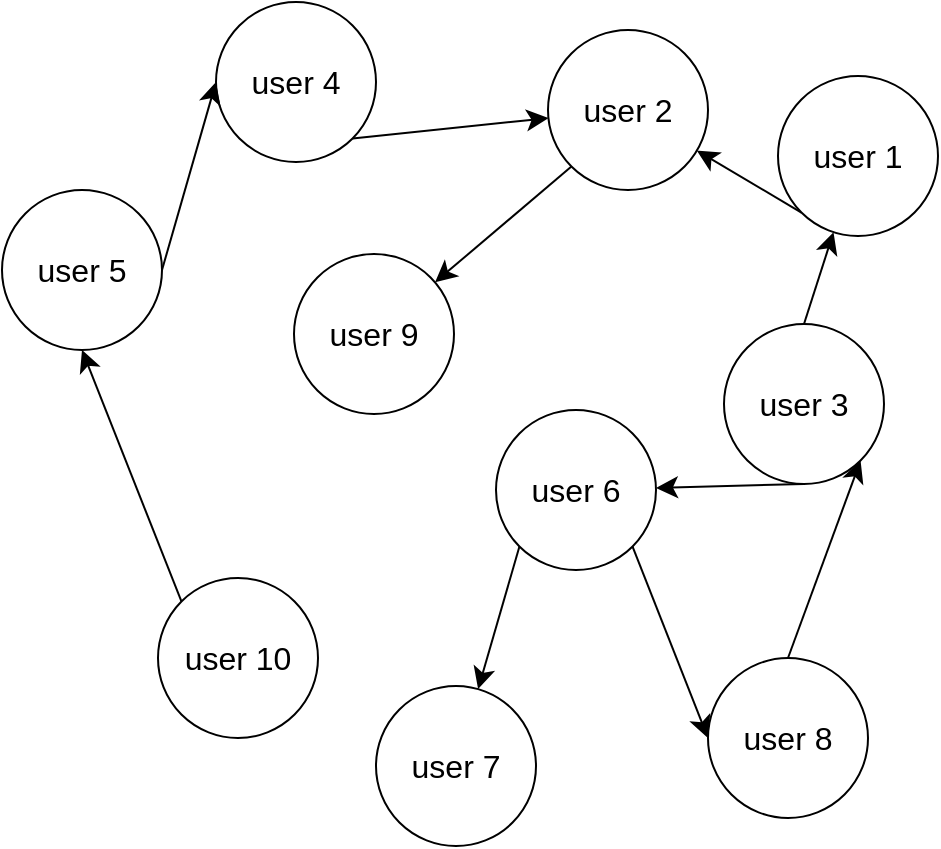 <mxfile version="24.4.0" type="google" pages="3">
  <diagram name="recommending" id="oU4ZxIg6Aas1TH5x99_F">
    <mxGraphModel dx="1195" dy="1346" grid="0" gridSize="10" guides="1" tooltips="1" connect="1" arrows="1" fold="1" page="0" pageScale="1" pageWidth="827" pageHeight="1169" math="0" shadow="0">
      <root>
        <mxCell id="0" />
        <mxCell id="1" parent="0" />
        <mxCell id="7cvgtdfPw39S4YdQVZ99-1" style="edgeStyle=none;curved=1;rounded=0;orthogonalLoop=1;jettySize=auto;html=1;exitX=0;exitY=1;exitDx=0;exitDy=0;fontSize=12;startSize=8;endSize=8;" edge="1" parent="1" source="7cvgtdfPw39S4YdQVZ99-2" target="7cvgtdfPw39S4YdQVZ99-4">
          <mxGeometry relative="1" as="geometry" />
        </mxCell>
        <mxCell id="7cvgtdfPw39S4YdQVZ99-2" value="&lt;font style=&quot;font-size: 16px;&quot;&gt;user 1&lt;/font&gt;" style="ellipse;whiteSpace=wrap;html=1;aspect=fixed;" vertex="1" parent="1">
          <mxGeometry x="154" y="15" width="80" height="80" as="geometry" />
        </mxCell>
        <mxCell id="7cvgtdfPw39S4YdQVZ99-3" style="edgeStyle=none;curved=1;rounded=0;orthogonalLoop=1;jettySize=auto;html=1;exitX=0;exitY=1;exitDx=0;exitDy=0;fontSize=12;startSize=8;endSize=8;" edge="1" parent="1" source="7cvgtdfPw39S4YdQVZ99-4" target="7cvgtdfPw39S4YdQVZ99-18">
          <mxGeometry relative="1" as="geometry" />
        </mxCell>
        <mxCell id="7cvgtdfPw39S4YdQVZ99-4" value="&lt;font style=&quot;font-size: 16px;&quot;&gt;user 2&lt;/font&gt;" style="ellipse;whiteSpace=wrap;html=1;aspect=fixed;" vertex="1" parent="1">
          <mxGeometry x="39" y="-8" width="80" height="80" as="geometry" />
        </mxCell>
        <mxCell id="7cvgtdfPw39S4YdQVZ99-5" style="edgeStyle=none;curved=1;rounded=0;orthogonalLoop=1;jettySize=auto;html=1;exitX=0.5;exitY=0;exitDx=0;exitDy=0;fontSize=12;startSize=8;endSize=8;" edge="1" parent="1" source="7cvgtdfPw39S4YdQVZ99-7" target="7cvgtdfPw39S4YdQVZ99-2">
          <mxGeometry relative="1" as="geometry" />
        </mxCell>
        <mxCell id="7cvgtdfPw39S4YdQVZ99-6" style="edgeStyle=none;curved=1;rounded=0;orthogonalLoop=1;jettySize=auto;html=1;exitX=0.5;exitY=1;exitDx=0;exitDy=0;fontSize=12;startSize=8;endSize=8;" edge="1" parent="1" source="7cvgtdfPw39S4YdQVZ99-7" target="7cvgtdfPw39S4YdQVZ99-14">
          <mxGeometry relative="1" as="geometry" />
        </mxCell>
        <mxCell id="7cvgtdfPw39S4YdQVZ99-7" value="&lt;font style=&quot;font-size: 16px;&quot;&gt;user 3&lt;/font&gt;" style="ellipse;whiteSpace=wrap;html=1;aspect=fixed;" vertex="1" parent="1">
          <mxGeometry x="127" y="139" width="80" height="80" as="geometry" />
        </mxCell>
        <mxCell id="7cvgtdfPw39S4YdQVZ99-8" style="edgeStyle=none;curved=1;rounded=0;orthogonalLoop=1;jettySize=auto;html=1;exitX=1;exitY=1;exitDx=0;exitDy=0;fontSize=12;startSize=8;endSize=8;" edge="1" parent="1" source="7cvgtdfPw39S4YdQVZ99-9" target="7cvgtdfPw39S4YdQVZ99-4">
          <mxGeometry relative="1" as="geometry" />
        </mxCell>
        <mxCell id="7cvgtdfPw39S4YdQVZ99-9" value="&lt;font style=&quot;font-size: 16px;&quot;&gt;user 4&lt;/font&gt;" style="ellipse;whiteSpace=wrap;html=1;aspect=fixed;" vertex="1" parent="1">
          <mxGeometry x="-127" y="-22" width="80" height="80" as="geometry" />
        </mxCell>
        <mxCell id="7cvgtdfPw39S4YdQVZ99-10" style="edgeStyle=none;curved=1;rounded=0;orthogonalLoop=1;jettySize=auto;html=1;exitX=1;exitY=0.5;exitDx=0;exitDy=0;entryX=0;entryY=0.5;entryDx=0;entryDy=0;fontSize=12;startSize=8;endSize=8;" edge="1" parent="1" source="7cvgtdfPw39S4YdQVZ99-11" target="7cvgtdfPw39S4YdQVZ99-9">
          <mxGeometry relative="1" as="geometry" />
        </mxCell>
        <mxCell id="7cvgtdfPw39S4YdQVZ99-11" value="&lt;font style=&quot;font-size: 16px;&quot;&gt;user 5&lt;/font&gt;" style="ellipse;whiteSpace=wrap;html=1;aspect=fixed;" vertex="1" parent="1">
          <mxGeometry x="-234" y="72" width="80" height="80" as="geometry" />
        </mxCell>
        <mxCell id="7cvgtdfPw39S4YdQVZ99-12" style="edgeStyle=none;curved=1;rounded=0;orthogonalLoop=1;jettySize=auto;html=1;exitX=0;exitY=1;exitDx=0;exitDy=0;fontSize=12;startSize=8;endSize=8;" edge="1" parent="1" source="7cvgtdfPw39S4YdQVZ99-14" target="7cvgtdfPw39S4YdQVZ99-15">
          <mxGeometry relative="1" as="geometry" />
        </mxCell>
        <mxCell id="7cvgtdfPw39S4YdQVZ99-13" style="edgeStyle=none;curved=1;rounded=0;orthogonalLoop=1;jettySize=auto;html=1;exitX=1;exitY=1;exitDx=0;exitDy=0;entryX=0;entryY=0.5;entryDx=0;entryDy=0;fontSize=12;startSize=8;endSize=8;" edge="1" parent="1" source="7cvgtdfPw39S4YdQVZ99-14" target="7cvgtdfPw39S4YdQVZ99-17">
          <mxGeometry relative="1" as="geometry" />
        </mxCell>
        <mxCell id="7cvgtdfPw39S4YdQVZ99-14" value="&lt;font style=&quot;font-size: 16px;&quot;&gt;user 6&lt;/font&gt;" style="ellipse;whiteSpace=wrap;html=1;aspect=fixed;" vertex="1" parent="1">
          <mxGeometry x="13" y="182" width="80" height="80" as="geometry" />
        </mxCell>
        <mxCell id="7cvgtdfPw39S4YdQVZ99-15" value="&lt;font style=&quot;font-size: 16px;&quot;&gt;user 7&lt;/font&gt;" style="ellipse;whiteSpace=wrap;html=1;aspect=fixed;" vertex="1" parent="1">
          <mxGeometry x="-47" y="320" width="80" height="80" as="geometry" />
        </mxCell>
        <mxCell id="7cvgtdfPw39S4YdQVZ99-16" style="edgeStyle=none;curved=1;rounded=0;orthogonalLoop=1;jettySize=auto;html=1;exitX=0.5;exitY=0;exitDx=0;exitDy=0;entryX=1;entryY=1;entryDx=0;entryDy=0;fontSize=12;startSize=8;endSize=8;" edge="1" parent="1" source="7cvgtdfPw39S4YdQVZ99-17" target="7cvgtdfPw39S4YdQVZ99-7">
          <mxGeometry relative="1" as="geometry" />
        </mxCell>
        <mxCell id="7cvgtdfPw39S4YdQVZ99-17" value="&lt;font style=&quot;font-size: 16px;&quot;&gt;user 8&lt;/font&gt;" style="ellipse;whiteSpace=wrap;html=1;aspect=fixed;" vertex="1" parent="1">
          <mxGeometry x="119" y="306" width="80" height="80" as="geometry" />
        </mxCell>
        <mxCell id="7cvgtdfPw39S4YdQVZ99-18" value="&lt;font style=&quot;font-size: 16px;&quot;&gt;user 9&lt;/font&gt;" style="ellipse;whiteSpace=wrap;html=1;aspect=fixed;" vertex="1" parent="1">
          <mxGeometry x="-88" y="104" width="80" height="80" as="geometry" />
        </mxCell>
        <mxCell id="7cvgtdfPw39S4YdQVZ99-19" style="edgeStyle=none;curved=1;rounded=0;orthogonalLoop=1;jettySize=auto;html=1;exitX=0;exitY=0;exitDx=0;exitDy=0;entryX=0.5;entryY=1;entryDx=0;entryDy=0;fontSize=12;startSize=8;endSize=8;" edge="1" parent="1" source="7cvgtdfPw39S4YdQVZ99-20" target="7cvgtdfPw39S4YdQVZ99-11">
          <mxGeometry relative="1" as="geometry" />
        </mxCell>
        <mxCell id="7cvgtdfPw39S4YdQVZ99-20" value="&lt;font style=&quot;font-size: 16px;&quot;&gt;user 10&lt;/font&gt;" style="ellipse;whiteSpace=wrap;html=1;aspect=fixed;" vertex="1" parent="1">
          <mxGeometry x="-156" y="266" width="80" height="80" as="geometry" />
        </mxCell>
      </root>
    </mxGraphModel>
  </diagram>
  <diagram id="L61hTQ7XXq0Eub2qpz6Y" name="watching">
    <mxGraphModel dx="2677" dy="1357" grid="0" gridSize="10" guides="1" tooltips="1" connect="1" arrows="1" fold="1" page="0" pageScale="1" pageWidth="827" pageHeight="1169" math="0" shadow="0">
      <root>
        <mxCell id="0" />
        <mxCell id="1" parent="0" />
        <mxCell id="cBrZUJiEuT5Oppivpzc2-1" value="&lt;font style=&quot;font-size: 16px;&quot;&gt;user 1&lt;/font&gt;" style="ellipse;whiteSpace=wrap;html=1;aspect=fixed;" vertex="1" parent="1">
          <mxGeometry x="-642" y="516" width="80" height="80" as="geometry" />
        </mxCell>
        <mxCell id="cBrZUJiEuT5Oppivpzc2-2" value="&lt;font style=&quot;font-size: 16px;&quot;&gt;user 2&lt;/font&gt;" style="ellipse;whiteSpace=wrap;html=1;aspect=fixed;" vertex="1" parent="1">
          <mxGeometry x="-1049" y="527" width="80" height="80" as="geometry" />
        </mxCell>
        <mxCell id="cBrZUJiEuT5Oppivpzc2-3" value="&lt;font style=&quot;font-size: 16px;&quot;&gt;user 3&lt;/font&gt;" style="ellipse;whiteSpace=wrap;html=1;aspect=fixed;" vertex="1" parent="1">
          <mxGeometry x="-301" y="527" width="80" height="80" as="geometry" />
        </mxCell>
        <mxCell id="cBrZUJiEuT5Oppivpzc2-4" value="&lt;font style=&quot;font-size: 16px;&quot;&gt;user 4&lt;/font&gt;" style="ellipse;whiteSpace=wrap;html=1;aspect=fixed;" vertex="1" parent="1">
          <mxGeometry x="-92" y="531" width="80" height="80" as="geometry" />
        </mxCell>
        <mxCell id="cBrZUJiEuT5Oppivpzc2-5" value="&lt;font style=&quot;font-size: 16px;&quot;&gt;user 9&lt;/font&gt;" style="ellipse;whiteSpace=wrap;html=1;aspect=fixed;" vertex="1" parent="1">
          <mxGeometry x="-829" y="516" width="80" height="80" as="geometry" />
        </mxCell>
        <mxCell id="cBrZUJiEuT5Oppivpzc2-6" style="edgeStyle=none;curved=1;rounded=0;orthogonalLoop=1;jettySize=auto;html=1;exitX=0.5;exitY=0;exitDx=0;exitDy=0;entryX=0;entryY=1;entryDx=0;entryDy=0;fontSize=12;startSize=8;endSize=8;" edge="1" parent="1" source="cBrZUJiEuT5Oppivpzc2-8" target="cBrZUJiEuT5Oppivpzc2-1">
          <mxGeometry relative="1" as="geometry" />
        </mxCell>
        <mxCell id="cBrZUJiEuT5Oppivpzc2-7" style="edgeStyle=none;curved=1;rounded=0;orthogonalLoop=1;jettySize=auto;html=1;exitX=0.5;exitY=0;exitDx=0;exitDy=0;fontSize=12;startSize=8;endSize=8;" edge="1" parent="1" source="cBrZUJiEuT5Oppivpzc2-8" target="cBrZUJiEuT5Oppivpzc2-5">
          <mxGeometry relative="1" as="geometry" />
        </mxCell>
        <mxCell id="cBrZUJiEuT5Oppivpzc2-8" value="&lt;span style=&quot;font-size: 16px;&quot;&gt;movie 1&lt;/span&gt;" style="whiteSpace=wrap;html=1;aspect=fixed;" vertex="1" parent="1">
          <mxGeometry x="-756" y="667" width="80" height="80" as="geometry" />
        </mxCell>
        <mxCell id="cBrZUJiEuT5Oppivpzc2-9" style="edgeStyle=none;curved=1;rounded=0;orthogonalLoop=1;jettySize=auto;html=1;exitX=0.5;exitY=0;exitDx=0;exitDy=0;entryX=0.5;entryY=1;entryDx=0;entryDy=0;fontSize=12;startSize=8;endSize=8;" edge="1" parent="1" source="cBrZUJiEuT5Oppivpzc2-10" target="cBrZUJiEuT5Oppivpzc2-2">
          <mxGeometry relative="1" as="geometry" />
        </mxCell>
        <mxCell id="cBrZUJiEuT5Oppivpzc2-10" value="&lt;font style=&quot;font-size: 16px;&quot;&gt;movie 2&lt;/font&gt;" style="whiteSpace=wrap;html=1;aspect=fixed;" vertex="1" parent="1">
          <mxGeometry x="-1049" y="674" width="80" height="80" as="geometry" />
        </mxCell>
        <mxCell id="cBrZUJiEuT5Oppivpzc2-11" style="edgeStyle=none;curved=1;rounded=0;orthogonalLoop=1;jettySize=auto;html=1;exitX=0.5;exitY=0;exitDx=0;exitDy=0;entryX=0;entryY=1;entryDx=0;entryDy=0;fontSize=12;startSize=8;endSize=8;" edge="1" parent="1" source="cBrZUJiEuT5Oppivpzc2-12" target="cBrZUJiEuT5Oppivpzc2-3">
          <mxGeometry relative="1" as="geometry" />
        </mxCell>
        <mxCell id="cBrZUJiEuT5Oppivpzc2-12" value="&lt;span style=&quot;font-size: 16px;&quot;&gt;movie 3&lt;/span&gt;" style="whiteSpace=wrap;html=1;aspect=fixed;" vertex="1" parent="1">
          <mxGeometry x="-374" y="667" width="80" height="80" as="geometry" />
        </mxCell>
        <mxCell id="cBrZUJiEuT5Oppivpzc2-13" style="edgeStyle=none;curved=1;rounded=0;orthogonalLoop=1;jettySize=auto;html=1;exitX=0.5;exitY=0;exitDx=0;exitDy=0;entryX=1;entryY=1;entryDx=0;entryDy=0;fontSize=12;startSize=8;endSize=8;" edge="1" parent="1" source="cBrZUJiEuT5Oppivpzc2-14" target="cBrZUJiEuT5Oppivpzc2-3">
          <mxGeometry relative="1" as="geometry" />
        </mxCell>
        <mxCell id="cBrZUJiEuT5Oppivpzc2-14" value="&lt;span style=&quot;font-size: 16px;&quot;&gt;movie 4&lt;/span&gt;" style="whiteSpace=wrap;html=1;aspect=fixed;" vertex="1" parent="1">
          <mxGeometry x="-240" y="667" width="80" height="80" as="geometry" />
        </mxCell>
        <mxCell id="cBrZUJiEuT5Oppivpzc2-15" style="edgeStyle=none;curved=1;rounded=0;orthogonalLoop=1;jettySize=auto;html=1;exitX=0.5;exitY=0;exitDx=0;exitDy=0;entryX=0.5;entryY=1;entryDx=0;entryDy=0;fontSize=12;startSize=8;endSize=8;" edge="1" parent="1" source="cBrZUJiEuT5Oppivpzc2-16" target="cBrZUJiEuT5Oppivpzc2-1">
          <mxGeometry relative="1" as="geometry" />
        </mxCell>
        <mxCell id="cBrZUJiEuT5Oppivpzc2-16" value="&lt;span style=&quot;font-size: 16px;&quot;&gt;movie 5&lt;/span&gt;" style="whiteSpace=wrap;html=1;aspect=fixed;" vertex="1" parent="1">
          <mxGeometry x="-642" y="667" width="80" height="80" as="geometry" />
        </mxCell>
        <mxCell id="cBrZUJiEuT5Oppivpzc2-17" style="edgeStyle=none;curved=1;rounded=0;orthogonalLoop=1;jettySize=auto;html=1;exitX=0.5;exitY=0;exitDx=0;exitDy=0;entryX=0.5;entryY=1;entryDx=0;entryDy=0;fontSize=12;startSize=8;endSize=8;" edge="1" parent="1" source="cBrZUJiEuT5Oppivpzc2-18" target="cBrZUJiEuT5Oppivpzc2-4">
          <mxGeometry relative="1" as="geometry" />
        </mxCell>
        <mxCell id="cBrZUJiEuT5Oppivpzc2-18" value="&lt;span style=&quot;font-size: 16px;&quot;&gt;movie 6&lt;/span&gt;" style="whiteSpace=wrap;html=1;aspect=fixed;" vertex="1" parent="1">
          <mxGeometry x="-92" y="663" width="80" height="80" as="geometry" />
        </mxCell>
        <mxCell id="cBrZUJiEuT5Oppivpzc2-19" style="edgeStyle=none;curved=1;rounded=0;orthogonalLoop=1;jettySize=auto;html=1;exitX=0.5;exitY=0;exitDx=0;exitDy=0;fontSize=12;startSize=8;endSize=8;" edge="1" parent="1" source="cBrZUJiEuT5Oppivpzc2-20" target="cBrZUJiEuT5Oppivpzc2-4">
          <mxGeometry relative="1" as="geometry" />
        </mxCell>
        <mxCell id="cBrZUJiEuT5Oppivpzc2-20" value="&lt;span style=&quot;font-size: 16px;&quot;&gt;movie 7&lt;/span&gt;" style="whiteSpace=wrap;html=1;aspect=fixed;" vertex="1" parent="1">
          <mxGeometry x="49" y="663" width="80" height="80" as="geometry" />
        </mxCell>
        <mxCell id="cBrZUJiEuT5Oppivpzc2-21" style="edgeStyle=none;curved=1;rounded=0;orthogonalLoop=1;jettySize=auto;html=1;exitX=0.5;exitY=0;exitDx=0;exitDy=0;entryX=1;entryY=1;entryDx=0;entryDy=0;fontSize=12;startSize=8;endSize=8;" edge="1" parent="1" source="cBrZUJiEuT5Oppivpzc2-22" target="cBrZUJiEuT5Oppivpzc2-1">
          <mxGeometry relative="1" as="geometry" />
        </mxCell>
        <mxCell id="cBrZUJiEuT5Oppivpzc2-22" value="&lt;span style=&quot;font-size: 16px;&quot;&gt;movie 8&lt;/span&gt;" style="whiteSpace=wrap;html=1;aspect=fixed;" vertex="1" parent="1">
          <mxGeometry x="-522" y="667" width="80" height="80" as="geometry" />
        </mxCell>
        <mxCell id="cBrZUJiEuT5Oppivpzc2-23" style="edgeStyle=none;curved=1;rounded=0;orthogonalLoop=1;jettySize=auto;html=1;exitX=0.5;exitY=0;exitDx=0;exitDy=0;entryX=1;entryY=0.5;entryDx=0;entryDy=0;fontSize=12;startSize=8;endSize=8;" edge="1" parent="1" source="cBrZUJiEuT5Oppivpzc2-24" target="cBrZUJiEuT5Oppivpzc2-4">
          <mxGeometry relative="1" as="geometry" />
        </mxCell>
        <mxCell id="cBrZUJiEuT5Oppivpzc2-24" value="&lt;span style=&quot;font-size: 16px;&quot;&gt;movie 9&lt;/span&gt;" style="whiteSpace=wrap;html=1;aspect=fixed;" vertex="1" parent="1">
          <mxGeometry x="188" y="663" width="80" height="80" as="geometry" />
        </mxCell>
        <mxCell id="cBrZUJiEuT5Oppivpzc2-25" style="edgeStyle=none;curved=1;rounded=0;orthogonalLoop=1;jettySize=auto;html=1;exitX=0.5;exitY=0;exitDx=0;exitDy=0;fontSize=12;startSize=8;endSize=8;" edge="1" parent="1" source="cBrZUJiEuT5Oppivpzc2-26" target="cBrZUJiEuT5Oppivpzc2-5">
          <mxGeometry relative="1" as="geometry" />
        </mxCell>
        <mxCell id="cBrZUJiEuT5Oppivpzc2-26" value="&lt;span style=&quot;font-size: 16px;&quot;&gt;movie 10&lt;/span&gt;" style="whiteSpace=wrap;html=1;aspect=fixed;" vertex="1" parent="1">
          <mxGeometry x="-912" y="667" width="80" height="80" as="geometry" />
        </mxCell>
      </root>
    </mxGraphModel>
  </diagram>
  <diagram id="z-CzSBcsQLF1A27J8vP1" name="describing">
    <mxGraphModel dx="3077" dy="1357" grid="0" gridSize="10" guides="1" tooltips="1" connect="1" arrows="1" fold="1" page="0" pageScale="1" pageWidth="827" pageHeight="1169" math="0" shadow="0">
      <root>
        <mxCell id="0" />
        <mxCell id="1" parent="0" />
        <mxCell id="v3JO3-TO89YgaWOwzdI5-1" value="&lt;span style=&quot;font-size: 16px;&quot;&gt;genre 1&lt;/span&gt;" style="ellipse;whiteSpace=wrap;html=1;aspect=fixed;" vertex="1" parent="1">
          <mxGeometry x="-522" y="516" width="80" height="80" as="geometry" />
        </mxCell>
        <mxCell id="v3JO3-TO89YgaWOwzdI5-2" value="&lt;span style=&quot;font-size: 16px;&quot;&gt;genre 6&lt;/span&gt;" style="ellipse;whiteSpace=wrap;html=1;aspect=fixed;" vertex="1" parent="1">
          <mxGeometry x="-1049" y="527" width="80" height="80" as="geometry" />
        </mxCell>
        <mxCell id="v3JO3-TO89YgaWOwzdI5-3" value="&lt;span style=&quot;font-size: 16px;&quot;&gt;genre 3&lt;/span&gt;" style="ellipse;whiteSpace=wrap;html=1;aspect=fixed;" vertex="1" parent="1">
          <mxGeometry x="-638" y="531" width="80" height="80" as="geometry" />
        </mxCell>
        <mxCell id="v3JO3-TO89YgaWOwzdI5-4" value="&lt;span style=&quot;font-size: 16px;&quot;&gt;genre 2&lt;/span&gt;" style="ellipse;whiteSpace=wrap;html=1;aspect=fixed;" vertex="1" parent="1">
          <mxGeometry x="-908" y="527" width="80" height="80" as="geometry" />
        </mxCell>
        <mxCell id="v3JO3-TO89YgaWOwzdI5-5" style="edgeStyle=none;curved=1;rounded=0;orthogonalLoop=1;jettySize=auto;html=1;exitX=0.5;exitY=0;exitDx=0;exitDy=0;entryX=0.5;entryY=1;entryDx=0;entryDy=0;fontSize=12;startSize=8;endSize=8;" edge="1" parent="1" source="v3JO3-TO89YgaWOwzdI5-6" target="v3JO3-TO89YgaWOwzdI5-24">
          <mxGeometry relative="1" as="geometry" />
        </mxCell>
        <mxCell id="v3JO3-TO89YgaWOwzdI5-6" value="&lt;span style=&quot;font-size: 16px;&quot;&gt;movie 3&lt;/span&gt;" style="whiteSpace=wrap;html=1;aspect=fixed;" vertex="1" parent="1">
          <mxGeometry x="-756" y="667" width="80" height="80" as="geometry" />
        </mxCell>
        <mxCell id="v3JO3-TO89YgaWOwzdI5-7" style="edgeStyle=none;curved=1;rounded=0;orthogonalLoop=1;jettySize=auto;html=1;exitX=0.5;exitY=0;exitDx=0;exitDy=0;entryX=0.5;entryY=1;entryDx=0;entryDy=0;fontSize=12;startSize=8;endSize=8;" edge="1" parent="1" source="v3JO3-TO89YgaWOwzdI5-9" target="v3JO3-TO89YgaWOwzdI5-2">
          <mxGeometry relative="1" as="geometry" />
        </mxCell>
        <mxCell id="v3JO3-TO89YgaWOwzdI5-8" style="edgeStyle=none;curved=1;rounded=0;orthogonalLoop=1;jettySize=auto;html=1;exitX=0.5;exitY=0;exitDx=0;exitDy=0;entryX=0.5;entryY=1;entryDx=0;entryDy=0;fontSize=12;startSize=8;endSize=8;" edge="1" parent="1" source="v3JO3-TO89YgaWOwzdI5-9" target="v3JO3-TO89YgaWOwzdI5-26">
          <mxGeometry relative="1" as="geometry" />
        </mxCell>
        <mxCell id="v3JO3-TO89YgaWOwzdI5-9" value="&lt;span style=&quot;font-size: 16px;&quot;&gt;movie 1&lt;/span&gt;" style="whiteSpace=wrap;html=1;aspect=fixed;" vertex="1" parent="1">
          <mxGeometry x="-1113" y="663" width="80" height="80" as="geometry" />
        </mxCell>
        <mxCell id="v3JO3-TO89YgaWOwzdI5-10" style="edgeStyle=none;curved=1;rounded=0;orthogonalLoop=1;jettySize=auto;html=1;exitX=0.5;exitY=0;exitDx=0;exitDy=0;entryX=0.5;entryY=1;entryDx=0;entryDy=0;fontSize=12;startSize=8;endSize=8;" edge="1" parent="1" source="v3JO3-TO89YgaWOwzdI5-11" target="v3JO3-TO89YgaWOwzdI5-25">
          <mxGeometry relative="1" as="geometry" />
        </mxCell>
        <mxCell id="v3JO3-TO89YgaWOwzdI5-11" value="&lt;span style=&quot;font-size: 16px;&quot;&gt;movie 6&lt;/span&gt;" style="whiteSpace=wrap;html=1;aspect=fixed;" vertex="1" parent="1">
          <mxGeometry x="-374" y="667" width="80" height="80" as="geometry" />
        </mxCell>
        <mxCell id="v3JO3-TO89YgaWOwzdI5-12" style="edgeStyle=none;curved=1;rounded=0;orthogonalLoop=1;jettySize=auto;html=1;exitX=0.5;exitY=0;exitDx=0;exitDy=0;entryX=1;entryY=1;entryDx=0;entryDy=0;fontSize=12;startSize=8;endSize=8;" edge="1" parent="1" source="v3JO3-TO89YgaWOwzdI5-13" target="v3JO3-TO89YgaWOwzdI5-4">
          <mxGeometry relative="1" as="geometry" />
        </mxCell>
        <mxCell id="v3JO3-TO89YgaWOwzdI5-13" value="&lt;span style=&quot;font-size: 16px;&quot;&gt;movie 7&lt;/span&gt;" style="whiteSpace=wrap;html=1;aspect=fixed;" vertex="1" parent="1">
          <mxGeometry x="-852" y="667" width="80" height="80" as="geometry" />
        </mxCell>
        <mxCell id="v3JO3-TO89YgaWOwzdI5-14" style="edgeStyle=none;curved=1;rounded=0;orthogonalLoop=1;jettySize=auto;html=1;exitX=0.5;exitY=0;exitDx=0;exitDy=0;fontSize=12;startSize=8;endSize=8;" edge="1" parent="1" source="v3JO3-TO89YgaWOwzdI5-15" target="v3JO3-TO89YgaWOwzdI5-3">
          <mxGeometry relative="1" as="geometry" />
        </mxCell>
        <mxCell id="v3JO3-TO89YgaWOwzdI5-15" value="&lt;span style=&quot;font-size: 16px;&quot;&gt;movie 4&lt;/span&gt;" style="whiteSpace=wrap;html=1;aspect=fixed;" vertex="1" parent="1">
          <mxGeometry x="-642" y="667" width="80" height="80" as="geometry" />
        </mxCell>
        <mxCell id="v3JO3-TO89YgaWOwzdI5-16" style="edgeStyle=none;curved=1;rounded=0;orthogonalLoop=1;jettySize=auto;html=1;exitX=0.5;exitY=0;exitDx=0;exitDy=0;entryX=0.5;entryY=1;entryDx=0;entryDy=0;fontSize=12;startSize=8;endSize=8;" edge="1" parent="1" source="v3JO3-TO89YgaWOwzdI5-17" target="v3JO3-TO89YgaWOwzdI5-27">
          <mxGeometry relative="1" as="geometry" />
        </mxCell>
        <mxCell id="v3JO3-TO89YgaWOwzdI5-17" value="&lt;font style=&quot;font-size: 16px;&quot;&gt;movie 9&lt;/font&gt;" style="whiteSpace=wrap;html=1;aspect=fixed;" vertex="1" parent="1">
          <mxGeometry x="-1490" y="669" width="80" height="80" as="geometry" />
        </mxCell>
        <mxCell id="v3JO3-TO89YgaWOwzdI5-18" style="edgeStyle=none;curved=1;rounded=0;orthogonalLoop=1;jettySize=auto;html=1;exitX=0.5;exitY=0;exitDx=0;exitDy=0;entryX=0.5;entryY=1;entryDx=0;entryDy=0;fontSize=12;startSize=8;endSize=8;" edge="1" parent="1" source="v3JO3-TO89YgaWOwzdI5-19" target="v3JO3-TO89YgaWOwzdI5-1">
          <mxGeometry relative="1" as="geometry" />
        </mxCell>
        <mxCell id="v3JO3-TO89YgaWOwzdI5-19" value="&lt;span style=&quot;font-size: 16px;&quot;&gt;movie 5&lt;/span&gt;" style="whiteSpace=wrap;html=1;aspect=fixed;" vertex="1" parent="1">
          <mxGeometry x="-522" y="667" width="80" height="80" as="geometry" />
        </mxCell>
        <mxCell id="v3JO3-TO89YgaWOwzdI5-20" style="edgeStyle=none;curved=1;rounded=0;orthogonalLoop=1;jettySize=auto;html=1;exitX=0.5;exitY=0;exitDx=0;exitDy=0;entryX=0.5;entryY=1;entryDx=0;entryDy=0;fontSize=12;startSize=8;endSize=8;" edge="1" parent="1" source="v3JO3-TO89YgaWOwzdI5-21" target="v3JO3-TO89YgaWOwzdI5-26">
          <mxGeometry relative="1" as="geometry" />
        </mxCell>
        <mxCell id="v3JO3-TO89YgaWOwzdI5-21" value="&lt;span style=&quot;font-size: 16px;&quot;&gt;movie 10&lt;/span&gt;" style="whiteSpace=wrap;html=1;aspect=fixed;" vertex="1" parent="1">
          <mxGeometry x="-1233" y="663" width="80" height="80" as="geometry" />
        </mxCell>
        <mxCell id="v3JO3-TO89YgaWOwzdI5-22" style="edgeStyle=none;curved=1;rounded=0;orthogonalLoop=1;jettySize=auto;html=1;exitX=0.5;exitY=0;exitDx=0;exitDy=0;fontSize=12;startSize=8;endSize=8;entryX=0;entryY=1;entryDx=0;entryDy=0;" edge="1" parent="1" source="v3JO3-TO89YgaWOwzdI5-23" target="v3JO3-TO89YgaWOwzdI5-4">
          <mxGeometry relative="1" as="geometry" />
        </mxCell>
        <mxCell id="v3JO3-TO89YgaWOwzdI5-23" value="&lt;span style=&quot;font-size: 16px;&quot;&gt;movie 2&lt;/span&gt;" style="whiteSpace=wrap;html=1;aspect=fixed;" vertex="1" parent="1">
          <mxGeometry x="-963" y="669" width="80" height="80" as="geometry" />
        </mxCell>
        <mxCell id="v3JO3-TO89YgaWOwzdI5-24" value="&lt;span style=&quot;font-size: 16px;&quot;&gt;genre 5&lt;/span&gt;" style="ellipse;whiteSpace=wrap;html=1;aspect=fixed;" vertex="1" parent="1">
          <mxGeometry x="-754" y="527" width="80" height="80" as="geometry" />
        </mxCell>
        <mxCell id="v3JO3-TO89YgaWOwzdI5-25" value="&lt;span style=&quot;font-size: 16px;&quot;&gt;genre 4&lt;/span&gt;" style="ellipse;whiteSpace=wrap;html=1;aspect=fixed;" vertex="1" parent="1">
          <mxGeometry x="-374" y="534" width="80" height="80" as="geometry" />
        </mxCell>
        <mxCell id="v3JO3-TO89YgaWOwzdI5-26" value="&lt;span style=&quot;font-size: 16px;&quot;&gt;genre 9&lt;/span&gt;" style="ellipse;whiteSpace=wrap;html=1;aspect=fixed;" vertex="1" parent="1">
          <mxGeometry x="-1183" y="534" width="80" height="80" as="geometry" />
        </mxCell>
        <mxCell id="v3JO3-TO89YgaWOwzdI5-27" value="&lt;font style=&quot;font-size: 16px;&quot;&gt;genre 8&lt;/font&gt;" style="ellipse;whiteSpace=wrap;html=1;aspect=fixed;" vertex="1" parent="1">
          <mxGeometry x="-1490" y="530" width="80" height="80" as="geometry" />
        </mxCell>
        <mxCell id="v3JO3-TO89YgaWOwzdI5-28" style="edgeStyle=none;curved=1;rounded=0;orthogonalLoop=1;jettySize=auto;html=1;exitX=0.5;exitY=0;exitDx=0;exitDy=0;entryX=0.5;entryY=1;entryDx=0;entryDy=0;fontSize=12;startSize=8;endSize=8;" edge="1" parent="1" source="v3JO3-TO89YgaWOwzdI5-29" target="v3JO3-TO89YgaWOwzdI5-30">
          <mxGeometry relative="1" as="geometry" />
        </mxCell>
        <mxCell id="v3JO3-TO89YgaWOwzdI5-29" value="&lt;span style=&quot;font-size: 16px;&quot;&gt;movie 8&lt;/span&gt;" style="whiteSpace=wrap;html=1;aspect=fixed;" vertex="1" parent="1">
          <mxGeometry x="-1341" y="669" width="80" height="80" as="geometry" />
        </mxCell>
        <mxCell id="v3JO3-TO89YgaWOwzdI5-30" value="&lt;span style=&quot;font-size: 16px;&quot;&gt;genre 7&lt;/span&gt;" style="ellipse;whiteSpace=wrap;html=1;aspect=fixed;" vertex="1" parent="1">
          <mxGeometry x="-1341" y="531" width="80" height="80" as="geometry" />
        </mxCell>
      </root>
    </mxGraphModel>
  </diagram>
</mxfile>
